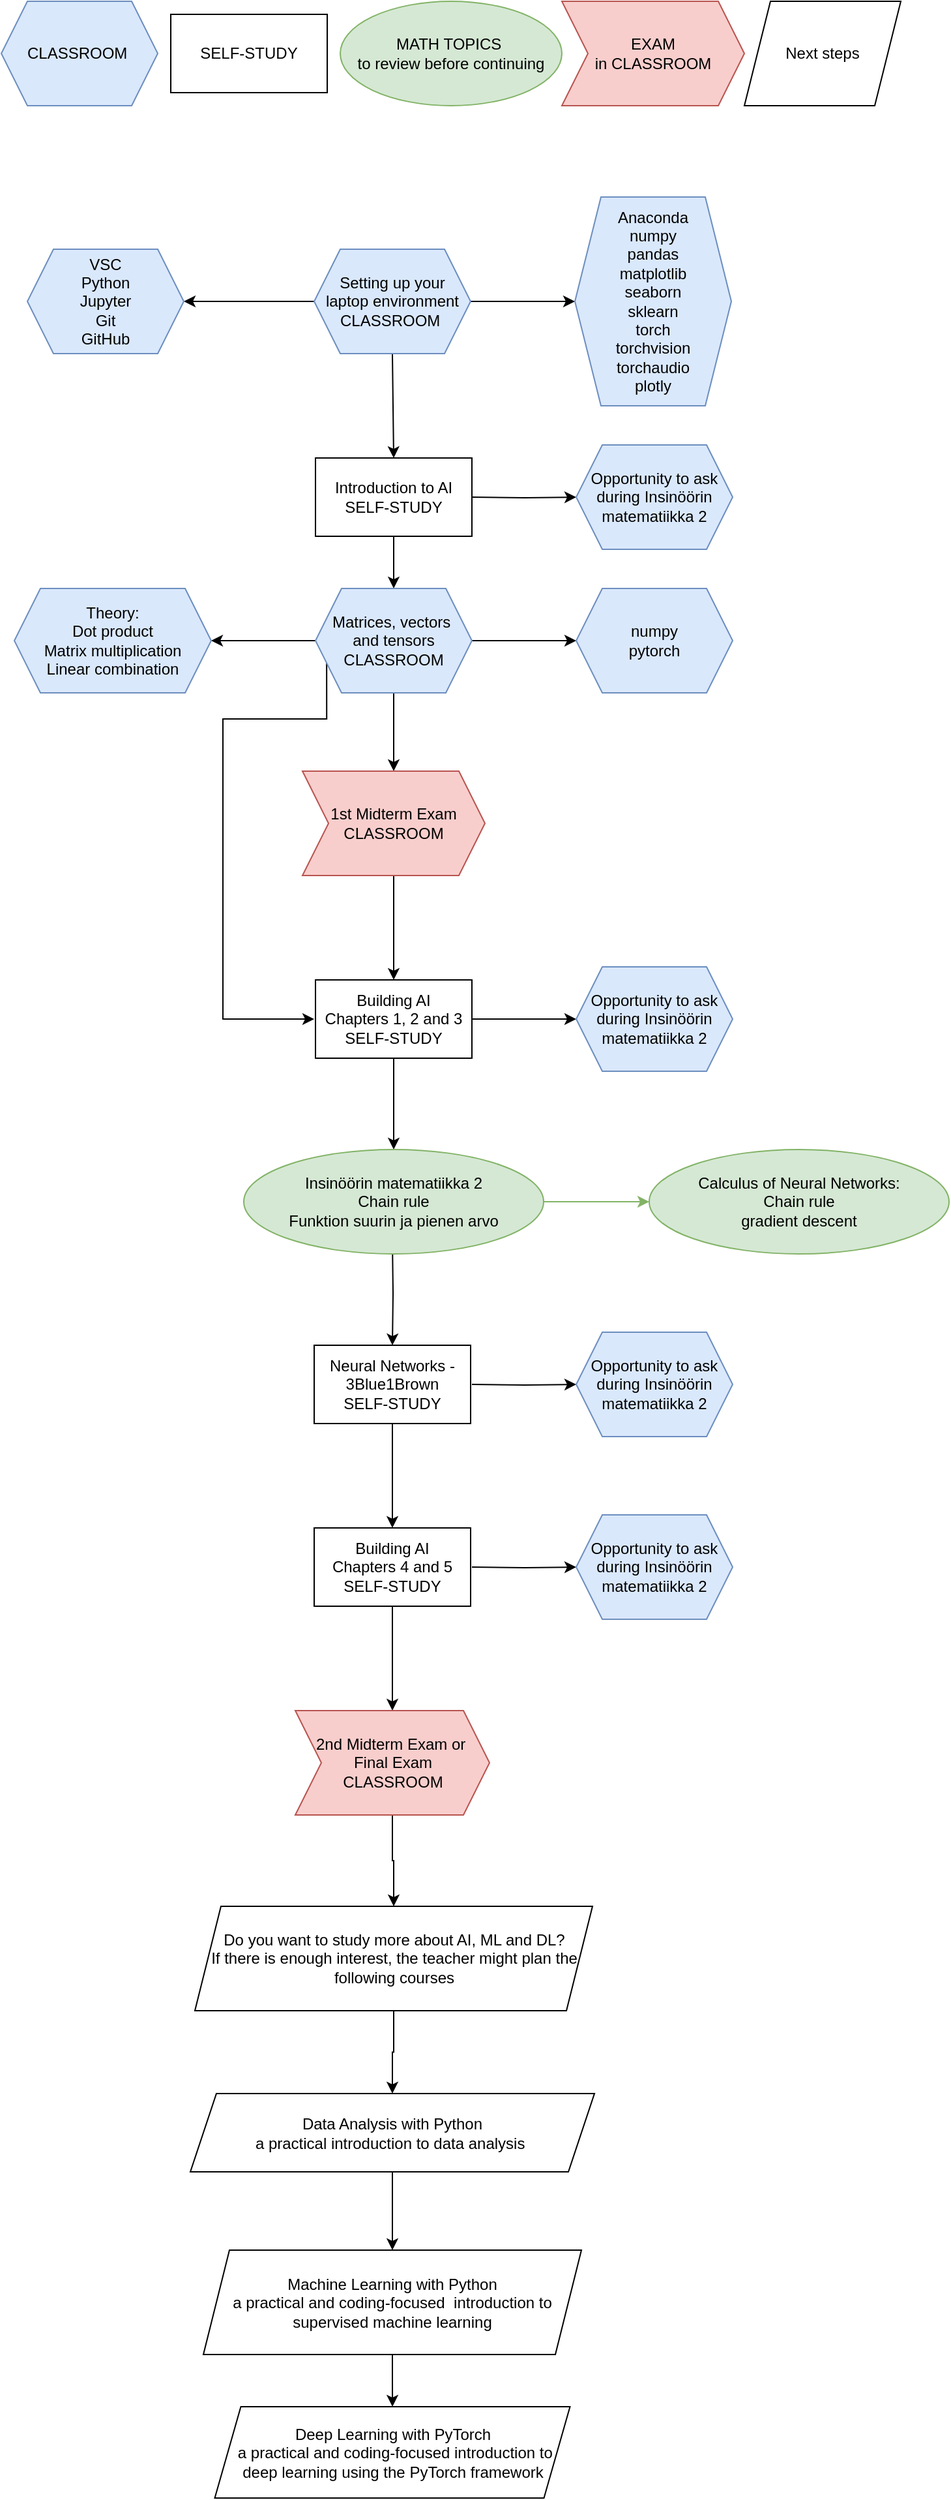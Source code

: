 <mxfile version="24.6.5" type="github">
  <diagram name="Sivu-1" id="ExaNvQKYzJZNf2Spykjg">
    <mxGraphModel dx="1308" dy="1995" grid="1" gridSize="10" guides="1" tooltips="1" connect="1" arrows="1" fold="1" page="1" pageScale="1" pageWidth="827" pageHeight="1169" math="0" shadow="0">
      <root>
        <mxCell id="0" />
        <mxCell id="1" parent="0" />
        <mxCell id="C3OmPF9B5gbBKsYHGIpi-43" value="" style="edgeStyle=orthogonalEdgeStyle;rounded=0;orthogonalLoop=1;jettySize=auto;html=1;" edge="1" parent="1" source="nX1czes53wwI01U9ZCOa-1" target="C3OmPF9B5gbBKsYHGIpi-36">
          <mxGeometry relative="1" as="geometry" />
        </mxCell>
        <mxCell id="nX1czes53wwI01U9ZCOa-1" value="Introduction to AI&lt;div&gt;SELF-STUDY&lt;/div&gt;" style="rounded=0;whiteSpace=wrap;html=1;" parent="1" vertex="1">
          <mxGeometry x="251" y="200" width="120" height="60" as="geometry" />
        </mxCell>
        <mxCell id="C3OmPF9B5gbBKsYHGIpi-29" value="" style="edgeStyle=orthogonalEdgeStyle;rounded=0;orthogonalLoop=1;jettySize=auto;html=1;" edge="1" parent="1" source="C3OmPF9B5gbBKsYHGIpi-4" target="C3OmPF9B5gbBKsYHGIpi-28">
          <mxGeometry relative="1" as="geometry" />
        </mxCell>
        <mxCell id="C3OmPF9B5gbBKsYHGIpi-50" value="" style="edgeStyle=orthogonalEdgeStyle;rounded=0;orthogonalLoop=1;jettySize=auto;html=1;" edge="1" parent="1" source="C3OmPF9B5gbBKsYHGIpi-4" target="C3OmPF9B5gbBKsYHGIpi-49">
          <mxGeometry relative="1" as="geometry" />
        </mxCell>
        <mxCell id="C3OmPF9B5gbBKsYHGIpi-4" value="Building AI&lt;div&gt;Chapters 1, 2 and 3&lt;/div&gt;&lt;div&gt;SELF-STUDY&lt;br&gt;&lt;/div&gt;" style="whiteSpace=wrap;html=1;rounded=0;" vertex="1" parent="1">
          <mxGeometry x="251" y="600" width="120" height="60" as="geometry" />
        </mxCell>
        <mxCell id="C3OmPF9B5gbBKsYHGIpi-12" value="" style="edgeStyle=orthogonalEdgeStyle;rounded=0;orthogonalLoop=1;jettySize=auto;html=1;" edge="1" parent="1" target="C3OmPF9B5gbBKsYHGIpi-11">
          <mxGeometry relative="1" as="geometry">
            <mxPoint x="310" y="800" as="sourcePoint" />
          </mxGeometry>
        </mxCell>
        <mxCell id="C3OmPF9B5gbBKsYHGIpi-15" value="" style="edgeStyle=orthogonalEdgeStyle;rounded=0;orthogonalLoop=1;jettySize=auto;html=1;" edge="1" parent="1" target="nX1czes53wwI01U9ZCOa-1">
          <mxGeometry relative="1" as="geometry">
            <mxPoint x="310" y="120" as="sourcePoint" />
          </mxGeometry>
        </mxCell>
        <mxCell id="C3OmPF9B5gbBKsYHGIpi-14" value="" style="edgeStyle=orthogonalEdgeStyle;rounded=0;orthogonalLoop=1;jettySize=auto;html=1;" edge="1" parent="1" source="C3OmPF9B5gbBKsYHGIpi-11" target="C3OmPF9B5gbBKsYHGIpi-13">
          <mxGeometry relative="1" as="geometry" />
        </mxCell>
        <mxCell id="C3OmPF9B5gbBKsYHGIpi-11" value="&lt;div&gt;Neural Networks - 3Blue1Brown&lt;/div&gt;&lt;div&gt;SELF-STUDY&lt;br&gt;&lt;/div&gt;" style="whiteSpace=wrap;html=1;rounded=0;" vertex="1" parent="1">
          <mxGeometry x="250" y="880" width="120" height="60" as="geometry" />
        </mxCell>
        <mxCell id="C3OmPF9B5gbBKsYHGIpi-64" value="" style="edgeStyle=orthogonalEdgeStyle;rounded=0;orthogonalLoop=1;jettySize=auto;html=1;" edge="1" parent="1" source="C3OmPF9B5gbBKsYHGIpi-13" target="C3OmPF9B5gbBKsYHGIpi-63">
          <mxGeometry relative="1" as="geometry" />
        </mxCell>
        <mxCell id="C3OmPF9B5gbBKsYHGIpi-13" value="Building AI&lt;div&gt;Chapters 4 and 5&lt;/div&gt;&lt;div&gt;SELF-STUDY&lt;/div&gt;" style="whiteSpace=wrap;html=1;rounded=0;" vertex="1" parent="1">
          <mxGeometry x="250" y="1020" width="120" height="60" as="geometry" />
        </mxCell>
        <mxCell id="C3OmPF9B5gbBKsYHGIpi-54" value="" style="edgeStyle=orthogonalEdgeStyle;rounded=0;orthogonalLoop=1;jettySize=auto;html=1;fillColor=#d5e8d4;strokeColor=#82b366;" edge="1" parent="1" source="C3OmPF9B5gbBKsYHGIpi-28" target="C3OmPF9B5gbBKsYHGIpi-53">
          <mxGeometry relative="1" as="geometry" />
        </mxCell>
        <mxCell id="C3OmPF9B5gbBKsYHGIpi-28" value="&lt;div&gt;Insinöörin matematiikka 2&lt;/div&gt;&lt;div&gt;Chain rule&lt;/div&gt;&lt;div&gt;Funktion suurin ja pienen arvo&lt;/div&gt;" style="ellipse;whiteSpace=wrap;html=1;rounded=0;fillColor=#d5e8d4;strokeColor=#82b366;" vertex="1" parent="1">
          <mxGeometry x="196" y="730" width="230" height="80" as="geometry" />
        </mxCell>
        <mxCell id="C3OmPF9B5gbBKsYHGIpi-34" value="" style="edgeStyle=orthogonalEdgeStyle;rounded=0;orthogonalLoop=1;jettySize=auto;html=1;" edge="1" parent="1" source="C3OmPF9B5gbBKsYHGIpi-33">
          <mxGeometry relative="1" as="geometry">
            <mxPoint x="450" y="80" as="targetPoint" />
          </mxGeometry>
        </mxCell>
        <mxCell id="C3OmPF9B5gbBKsYHGIpi-35" value="" style="edgeStyle=orthogonalEdgeStyle;rounded=0;orthogonalLoop=1;jettySize=auto;html=1;" edge="1" parent="1" source="C3OmPF9B5gbBKsYHGIpi-33">
          <mxGeometry relative="1" as="geometry">
            <mxPoint x="150" y="80" as="targetPoint" />
          </mxGeometry>
        </mxCell>
        <mxCell id="C3OmPF9B5gbBKsYHGIpi-33" value="Setting up your&lt;div&gt;laptop environment&lt;/div&gt;&lt;div&gt;&lt;div&gt;CLASSROOM&amp;nbsp;&lt;/div&gt;&lt;/div&gt;" style="shape=hexagon;perimeter=hexagonPerimeter2;whiteSpace=wrap;html=1;fixedSize=1;fillColor=#dae8fc;strokeColor=#6c8ebf;" vertex="1" parent="1">
          <mxGeometry x="250" y="40" width="120" height="80" as="geometry" />
        </mxCell>
        <mxCell id="C3OmPF9B5gbBKsYHGIpi-46" value="" style="edgeStyle=orthogonalEdgeStyle;rounded=0;orthogonalLoop=1;jettySize=auto;html=1;" edge="1" parent="1" source="C3OmPF9B5gbBKsYHGIpi-36" target="C3OmPF9B5gbBKsYHGIpi-45">
          <mxGeometry relative="1" as="geometry" />
        </mxCell>
        <mxCell id="C3OmPF9B5gbBKsYHGIpi-48" value="" style="edgeStyle=orthogonalEdgeStyle;rounded=0;orthogonalLoop=1;jettySize=auto;html=1;" edge="1" parent="1" source="C3OmPF9B5gbBKsYHGIpi-36" target="C3OmPF9B5gbBKsYHGIpi-47">
          <mxGeometry relative="1" as="geometry" />
        </mxCell>
        <mxCell id="C3OmPF9B5gbBKsYHGIpi-61" value="" style="edgeStyle=orthogonalEdgeStyle;rounded=0;orthogonalLoop=1;jettySize=auto;html=1;" edge="1" parent="1" source="C3OmPF9B5gbBKsYHGIpi-36" target="C3OmPF9B5gbBKsYHGIpi-60">
          <mxGeometry relative="1" as="geometry" />
        </mxCell>
        <mxCell id="C3OmPF9B5gbBKsYHGIpi-65" style="edgeStyle=orthogonalEdgeStyle;rounded=0;orthogonalLoop=1;jettySize=auto;html=1;exitX=0;exitY=0.75;exitDx=0;exitDy=0;" edge="1" parent="1" source="C3OmPF9B5gbBKsYHGIpi-36">
          <mxGeometry relative="1" as="geometry">
            <mxPoint x="250" y="630.0" as="targetPoint" />
            <Array as="points">
              <mxPoint x="260" y="400" />
              <mxPoint x="180" y="400" />
              <mxPoint x="180" y="630" />
            </Array>
          </mxGeometry>
        </mxCell>
        <mxCell id="C3OmPF9B5gbBKsYHGIpi-36" value="Matrices, vectors&amp;nbsp;&lt;div&gt;and t&lt;span style=&quot;background-color: initial;&quot;&gt;ensors&lt;/span&gt;&lt;div&gt;CLASSROOM&lt;/div&gt;&lt;/div&gt;" style="shape=hexagon;perimeter=hexagonPerimeter2;whiteSpace=wrap;html=1;fixedSize=1;fillColor=#dae8fc;strokeColor=#6c8ebf;" vertex="1" parent="1">
          <mxGeometry x="251" y="300" width="120" height="80" as="geometry" />
        </mxCell>
        <mxCell id="C3OmPF9B5gbBKsYHGIpi-38" value="&lt;div&gt;Anaconda&lt;/div&gt;numpy&lt;div&gt;pandas&lt;/div&gt;&lt;div&gt;matplotlib&lt;br&gt;&lt;/div&gt;&lt;div&gt;seaborn&lt;/div&gt;&lt;div&gt;sklearn&lt;/div&gt;&lt;div&gt;torch&lt;/div&gt;&lt;div&gt;torchvision&lt;br&gt;&lt;/div&gt;&lt;div&gt;torchaudio&lt;br&gt;&lt;/div&gt;&lt;div&gt;plotly&lt;/div&gt;" style="shape=hexagon;perimeter=hexagonPerimeter2;whiteSpace=wrap;html=1;fixedSize=1;fillColor=#dae8fc;strokeColor=#6c8ebf;" vertex="1" parent="1">
          <mxGeometry x="450" width="120" height="160" as="geometry" />
        </mxCell>
        <mxCell id="C3OmPF9B5gbBKsYHGIpi-39" value="VSC&lt;div&gt;Python&lt;/div&gt;&lt;div&gt;Jupyter&lt;/div&gt;&lt;div&gt;Git&lt;/div&gt;&lt;div&gt;GitHub&lt;/div&gt;" style="shape=hexagon;perimeter=hexagonPerimeter2;whiteSpace=wrap;html=1;fixedSize=1;fillColor=#dae8fc;strokeColor=#6c8ebf;" vertex="1" parent="1">
          <mxGeometry x="30" y="40" width="120" height="80" as="geometry" />
        </mxCell>
        <mxCell id="C3OmPF9B5gbBKsYHGIpi-40" value="&lt;div&gt;&lt;div&gt;CLASSROOM&amp;nbsp;&lt;/div&gt;&lt;/div&gt;" style="shape=hexagon;perimeter=hexagonPerimeter2;whiteSpace=wrap;html=1;fixedSize=1;fillColor=#dae8fc;strokeColor=#6c8ebf;" vertex="1" parent="1">
          <mxGeometry x="10" y="-150" width="120" height="80" as="geometry" />
        </mxCell>
        <mxCell id="C3OmPF9B5gbBKsYHGIpi-41" value="SELF-STUDY" style="rounded=0;whiteSpace=wrap;html=1;" vertex="1" parent="1">
          <mxGeometry x="140" y="-140" width="120" height="60" as="geometry" />
        </mxCell>
        <mxCell id="C3OmPF9B5gbBKsYHGIpi-42" value="MATH TOPICS&amp;nbsp;&lt;div&gt;to review before continuing&lt;/div&gt;" style="ellipse;whiteSpace=wrap;html=1;rounded=0;fillColor=#d5e8d4;strokeColor=#82b366;" vertex="1" parent="1">
          <mxGeometry x="270" y="-150" width="170" height="80" as="geometry" />
        </mxCell>
        <mxCell id="C3OmPF9B5gbBKsYHGIpi-45" value="numpy&lt;div&gt;pytorch&lt;/div&gt;" style="shape=hexagon;perimeter=hexagonPerimeter2;whiteSpace=wrap;html=1;fixedSize=1;fillColor=#dae8fc;strokeColor=#6c8ebf;" vertex="1" parent="1">
          <mxGeometry x="451" y="300" width="120" height="80" as="geometry" />
        </mxCell>
        <mxCell id="C3OmPF9B5gbBKsYHGIpi-47" value="&lt;div&gt;Theory:&lt;/div&gt;Dot product&lt;div&gt;Matrix multiplication&lt;/div&gt;&lt;div&gt;Linear combination&lt;/div&gt;" style="shape=hexagon;perimeter=hexagonPerimeter2;whiteSpace=wrap;html=1;fixedSize=1;fillColor=#dae8fc;strokeColor=#6c8ebf;" vertex="1" parent="1">
          <mxGeometry x="20" y="300" width="151" height="80" as="geometry" />
        </mxCell>
        <mxCell id="C3OmPF9B5gbBKsYHGIpi-49" value="Opportunity to ask during Insinöörin matematiikka 2" style="shape=hexagon;perimeter=hexagonPerimeter2;whiteSpace=wrap;html=1;fixedSize=1;rounded=0;fillColor=#dae8fc;strokeColor=#6c8ebf;" vertex="1" parent="1">
          <mxGeometry x="451" y="590" width="120" height="80" as="geometry" />
        </mxCell>
        <mxCell id="C3OmPF9B5gbBKsYHGIpi-51" value="" style="edgeStyle=orthogonalEdgeStyle;rounded=0;orthogonalLoop=1;jettySize=auto;html=1;" edge="1" parent="1" target="C3OmPF9B5gbBKsYHGIpi-52">
          <mxGeometry relative="1" as="geometry">
            <mxPoint x="371" y="230" as="sourcePoint" />
          </mxGeometry>
        </mxCell>
        <mxCell id="C3OmPF9B5gbBKsYHGIpi-52" value="Opportunity to ask during Insinöörin matematiikka 2" style="shape=hexagon;perimeter=hexagonPerimeter2;whiteSpace=wrap;html=1;fixedSize=1;rounded=0;fillColor=#dae8fc;strokeColor=#6c8ebf;" vertex="1" parent="1">
          <mxGeometry x="451" y="190" width="120" height="80" as="geometry" />
        </mxCell>
        <mxCell id="C3OmPF9B5gbBKsYHGIpi-53" value="&lt;div&gt;Calculus of Neural Networks:&lt;/div&gt;&lt;div&gt;Chain rule&lt;br&gt;&lt;/div&gt;&lt;div&gt;gradient descent&lt;/div&gt;" style="ellipse;whiteSpace=wrap;html=1;rounded=0;fillColor=#d5e8d4;strokeColor=#82b366;" vertex="1" parent="1">
          <mxGeometry x="507" y="730" width="230" height="80" as="geometry" />
        </mxCell>
        <mxCell id="C3OmPF9B5gbBKsYHGIpi-55" value="" style="edgeStyle=orthogonalEdgeStyle;rounded=0;orthogonalLoop=1;jettySize=auto;html=1;" edge="1" parent="1" target="C3OmPF9B5gbBKsYHGIpi-56">
          <mxGeometry relative="1" as="geometry">
            <mxPoint x="371" y="1050" as="sourcePoint" />
          </mxGeometry>
        </mxCell>
        <mxCell id="C3OmPF9B5gbBKsYHGIpi-56" value="Opportunity to ask during Insinöörin matematiikka 2" style="shape=hexagon;perimeter=hexagonPerimeter2;whiteSpace=wrap;html=1;fixedSize=1;rounded=0;fillColor=#dae8fc;strokeColor=#6c8ebf;" vertex="1" parent="1">
          <mxGeometry x="451" y="1010" width="120" height="80" as="geometry" />
        </mxCell>
        <mxCell id="C3OmPF9B5gbBKsYHGIpi-57" value="" style="edgeStyle=orthogonalEdgeStyle;rounded=0;orthogonalLoop=1;jettySize=auto;html=1;" edge="1" parent="1" target="C3OmPF9B5gbBKsYHGIpi-58">
          <mxGeometry relative="1" as="geometry">
            <mxPoint x="371" y="910" as="sourcePoint" />
          </mxGeometry>
        </mxCell>
        <mxCell id="C3OmPF9B5gbBKsYHGIpi-58" value="Opportunity to ask during Insinöörin matematiikka 2" style="shape=hexagon;perimeter=hexagonPerimeter2;whiteSpace=wrap;html=1;fixedSize=1;rounded=0;fillColor=#dae8fc;strokeColor=#6c8ebf;" vertex="1" parent="1">
          <mxGeometry x="451" y="870" width="120" height="80" as="geometry" />
        </mxCell>
        <mxCell id="C3OmPF9B5gbBKsYHGIpi-59" value="EXAM&lt;div&gt;in CLASSROOM&lt;/div&gt;" style="shape=step;perimeter=stepPerimeter;whiteSpace=wrap;html=1;fixedSize=1;fillColor=#f8cecc;strokeColor=#b85450;" vertex="1" parent="1">
          <mxGeometry x="440" y="-150" width="140" height="80" as="geometry" />
        </mxCell>
        <mxCell id="C3OmPF9B5gbBKsYHGIpi-62" value="" style="edgeStyle=orthogonalEdgeStyle;rounded=0;orthogonalLoop=1;jettySize=auto;html=1;" edge="1" parent="1" source="C3OmPF9B5gbBKsYHGIpi-60" target="C3OmPF9B5gbBKsYHGIpi-4">
          <mxGeometry relative="1" as="geometry" />
        </mxCell>
        <mxCell id="C3OmPF9B5gbBKsYHGIpi-60" value="1st Midterm Exam&lt;div&gt;CLASSROOM&lt;/div&gt;" style="shape=step;perimeter=stepPerimeter;whiteSpace=wrap;html=1;fixedSize=1;fillColor=#f8cecc;strokeColor=#b85450;" vertex="1" parent="1">
          <mxGeometry x="241" y="440" width="140" height="80" as="geometry" />
        </mxCell>
        <mxCell id="C3OmPF9B5gbBKsYHGIpi-70" value="" style="edgeStyle=orthogonalEdgeStyle;rounded=0;orthogonalLoop=1;jettySize=auto;html=1;" edge="1" parent="1" source="C3OmPF9B5gbBKsYHGIpi-63" target="C3OmPF9B5gbBKsYHGIpi-69">
          <mxGeometry relative="1" as="geometry" />
        </mxCell>
        <mxCell id="C3OmPF9B5gbBKsYHGIpi-63" value="2nd Midterm Exam or&amp;nbsp;&lt;div&gt;Final Exam&lt;div&gt;CLASSROOM&lt;/div&gt;&lt;/div&gt;" style="shape=step;perimeter=stepPerimeter;whiteSpace=wrap;html=1;fixedSize=1;fillColor=#f8cecc;strokeColor=#b85450;" vertex="1" parent="1">
          <mxGeometry x="235.5" y="1160" width="149" height="80" as="geometry" />
        </mxCell>
        <mxCell id="C3OmPF9B5gbBKsYHGIpi-80" value="" style="edgeStyle=orthogonalEdgeStyle;rounded=0;orthogonalLoop=1;jettySize=auto;html=1;" edge="1" parent="1" source="C3OmPF9B5gbBKsYHGIpi-69" target="C3OmPF9B5gbBKsYHGIpi-71">
          <mxGeometry relative="1" as="geometry" />
        </mxCell>
        <mxCell id="C3OmPF9B5gbBKsYHGIpi-69" value="Do you want to study more about AI, ML and DL?&lt;div&gt;If there is enough interest, the teacher might plan the following courses&lt;/div&gt;" style="shape=parallelogram;perimeter=parallelogramPerimeter;whiteSpace=wrap;html=1;fixedSize=1;" vertex="1" parent="1">
          <mxGeometry x="158.5" y="1310" width="305" height="80" as="geometry" />
        </mxCell>
        <mxCell id="C3OmPF9B5gbBKsYHGIpi-81" value="" style="edgeStyle=orthogonalEdgeStyle;rounded=0;orthogonalLoop=1;jettySize=auto;html=1;" edge="1" parent="1" source="C3OmPF9B5gbBKsYHGIpi-71" target="C3OmPF9B5gbBKsYHGIpi-75">
          <mxGeometry relative="1" as="geometry" />
        </mxCell>
        <mxCell id="C3OmPF9B5gbBKsYHGIpi-71" value="Data Analysis with Python&lt;div&gt;a practical introduction to data analysis&amp;nbsp;&lt;br&gt;&lt;/div&gt;" style="shape=parallelogram;perimeter=parallelogramPerimeter;whiteSpace=wrap;html=1;fixedSize=1;" vertex="1" parent="1">
          <mxGeometry x="155" y="1453.5" width="310" height="60" as="geometry" />
        </mxCell>
        <mxCell id="C3OmPF9B5gbBKsYHGIpi-84" value="" style="edgeStyle=orthogonalEdgeStyle;rounded=0;orthogonalLoop=1;jettySize=auto;html=1;" edge="1" parent="1" source="C3OmPF9B5gbBKsYHGIpi-75" target="C3OmPF9B5gbBKsYHGIpi-77">
          <mxGeometry relative="1" as="geometry" />
        </mxCell>
        <mxCell id="C3OmPF9B5gbBKsYHGIpi-75" value="&lt;div&gt;Machine Learning with Python&lt;/div&gt;&lt;div&gt;&lt;span style=&quot;background-color: initial;&quot;&gt;a practical&amp;nbsp;&lt;/span&gt;and coding-focused&lt;span style=&quot;background-color: initial;&quot;&gt;&amp;nbsp; introduction to supervised machine learning&lt;/span&gt;&lt;/div&gt;" style="shape=parallelogram;perimeter=parallelogramPerimeter;whiteSpace=wrap;html=1;fixedSize=1;" vertex="1" parent="1">
          <mxGeometry x="165" y="1573.5" width="290" height="80" as="geometry" />
        </mxCell>
        <mxCell id="C3OmPF9B5gbBKsYHGIpi-77" value="Deep Learning with PyTorch&lt;div&gt;&amp;nbsp;a practical and coding-focused introduction to deep learning using the PyTorch framework&lt;br&gt;&lt;/div&gt;" style="shape=parallelogram;perimeter=parallelogramPerimeter;whiteSpace=wrap;html=1;fixedSize=1;" vertex="1" parent="1">
          <mxGeometry x="173.75" y="1693.5" width="272.5" height="70" as="geometry" />
        </mxCell>
        <mxCell id="C3OmPF9B5gbBKsYHGIpi-85" value="Next steps" style="shape=parallelogram;perimeter=parallelogramPerimeter;whiteSpace=wrap;html=1;fixedSize=1;" vertex="1" parent="1">
          <mxGeometry x="580" y="-150" width="120" height="80" as="geometry" />
        </mxCell>
      </root>
    </mxGraphModel>
  </diagram>
</mxfile>
